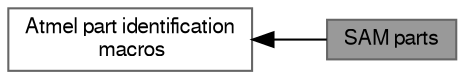 digraph "SAM parts"
{
 // LATEX_PDF_SIZE
  bgcolor="transparent";
  edge [fontname=FreeSans,fontsize=10,labelfontname=FreeSans,labelfontsize=10];
  node [fontname=FreeSans,fontsize=10,shape=box,height=0.2,width=0.4];
  rankdir=LR;
  Node2 [label="Atmel part identification\l macros",height=0.2,width=0.4,color="grey40", fillcolor="white", style="filled",URL="$group__part__macros__group.html",tooltip="This collection of macros identify which series and families that the various Atmel parts belong to."];
  Node1 [label="SAM parts",height=0.2,width=0.4,color="gray40", fillcolor="grey60", style="filled", fontcolor="black",tooltip=" "];
  Node2->Node1 [shape=plaintext, dir="back", style="solid"];
}

